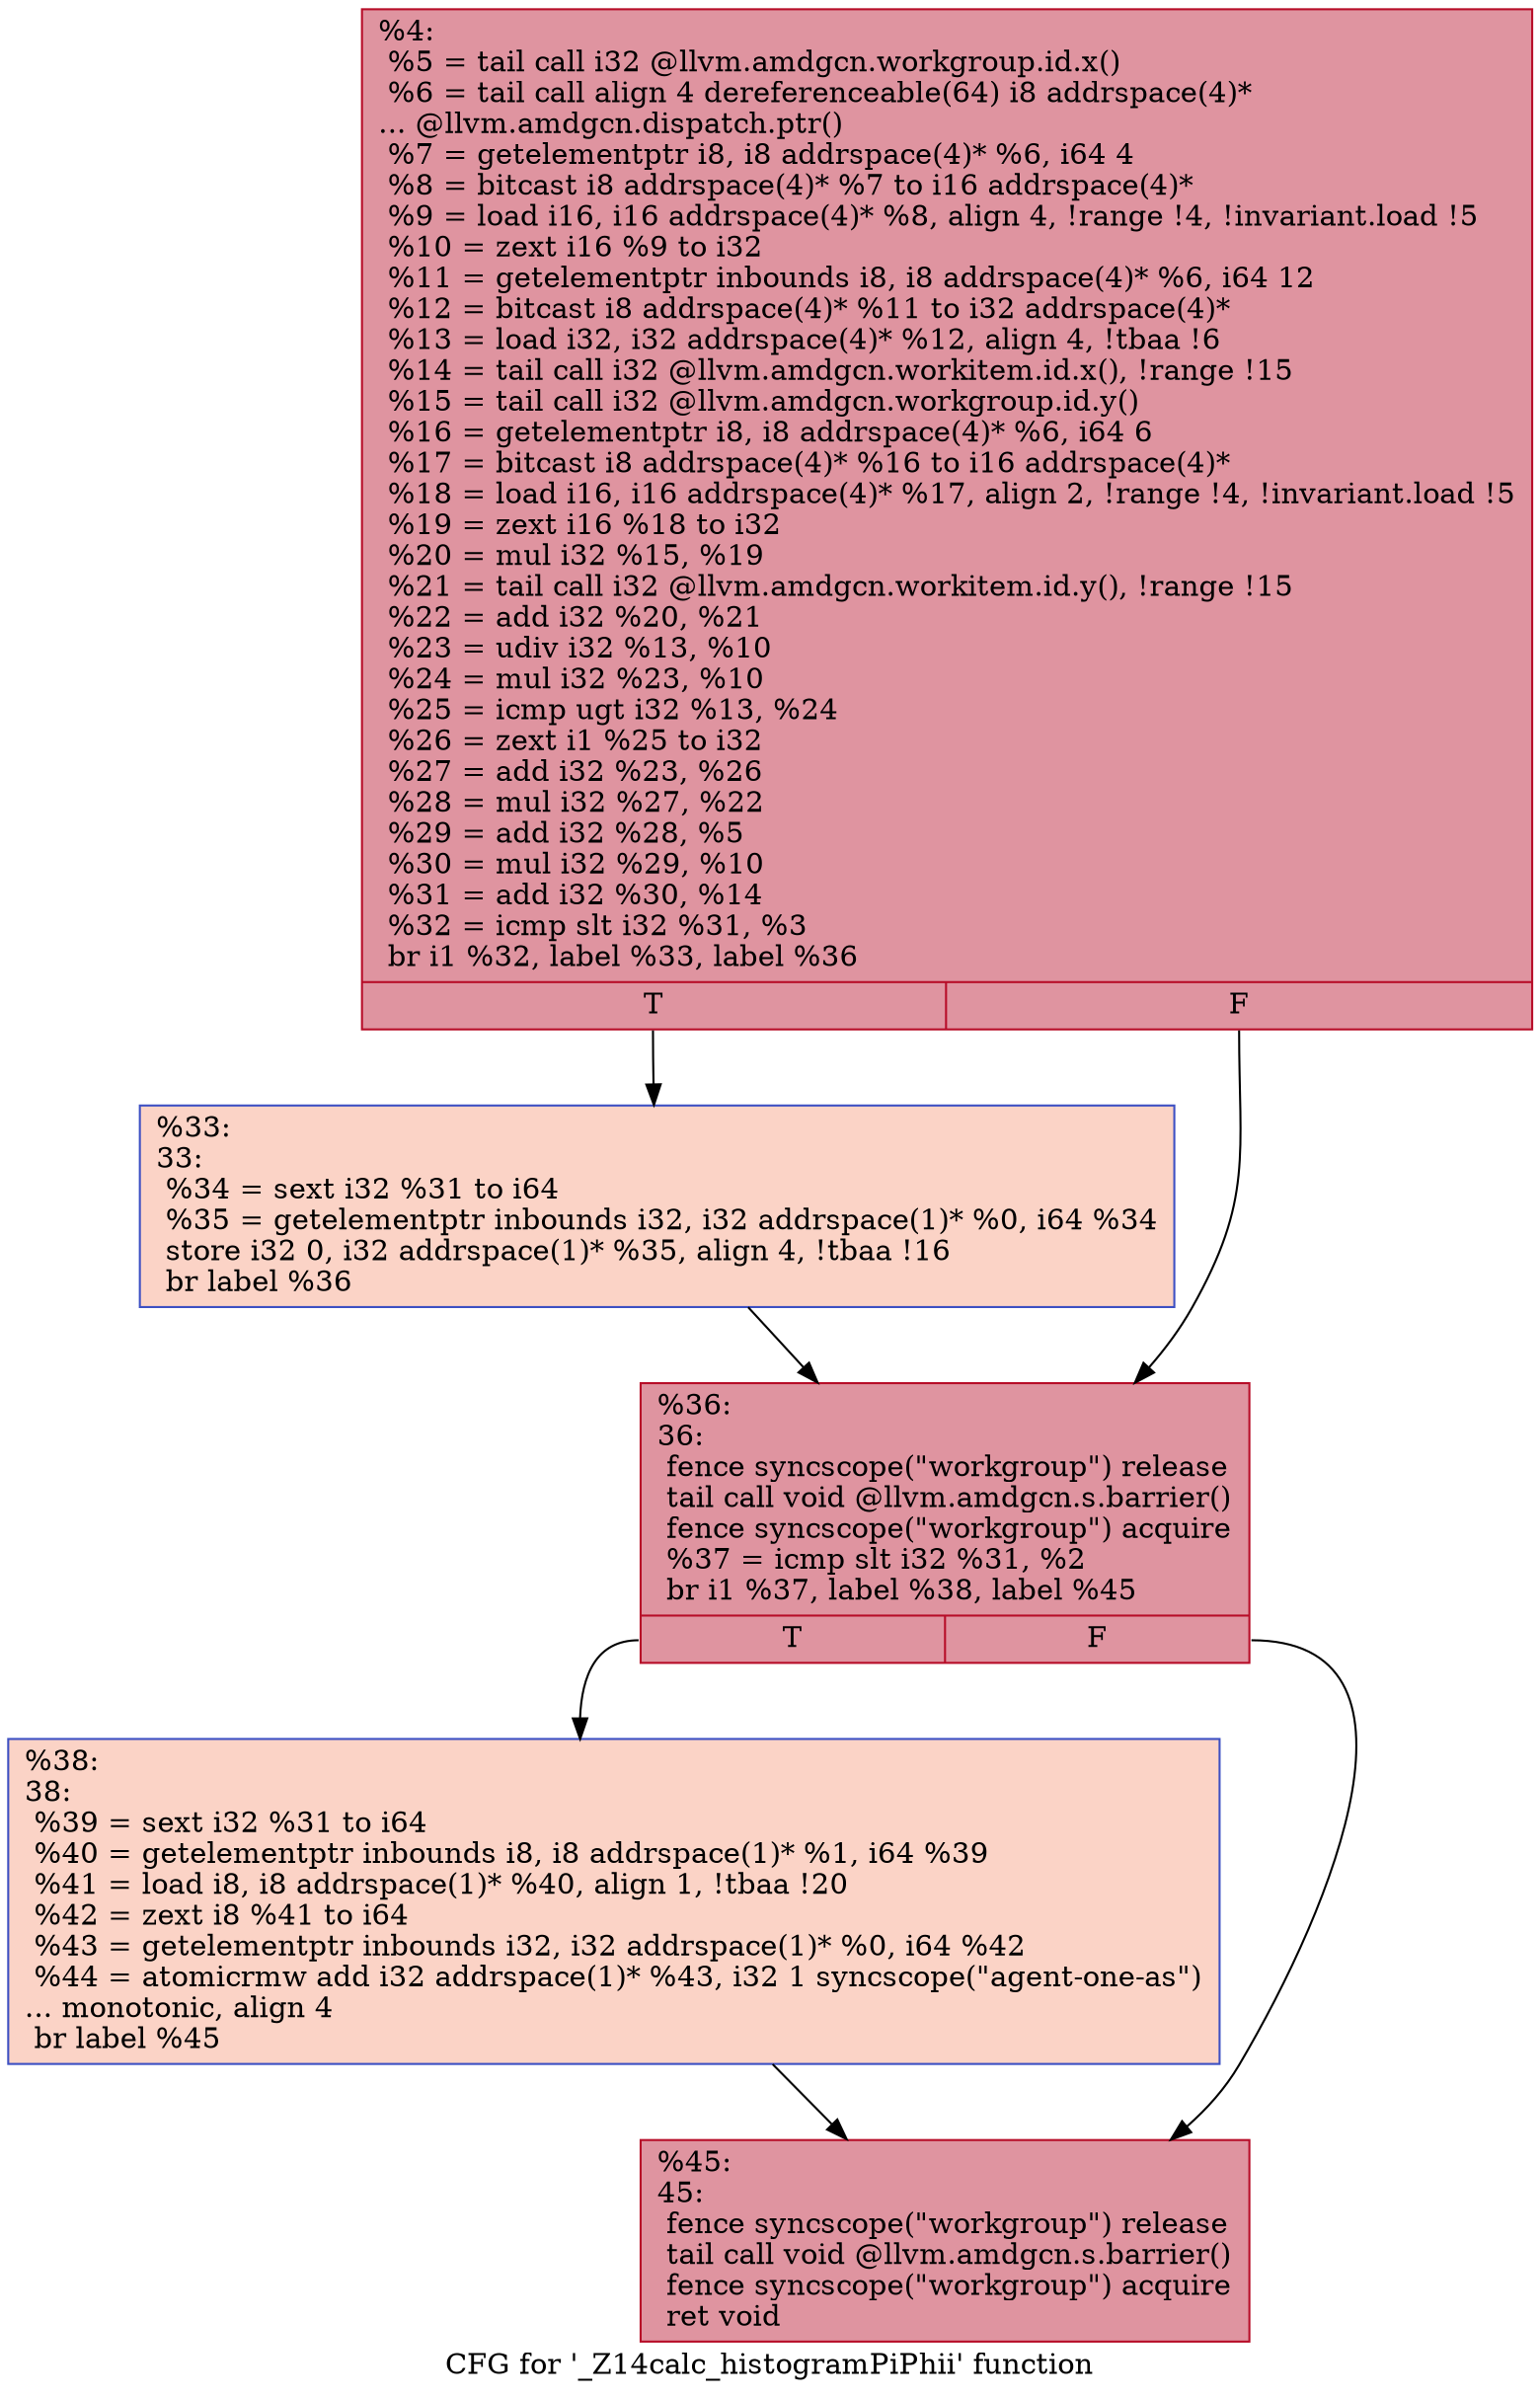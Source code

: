 digraph "CFG for '_Z14calc_histogramPiPhii' function" {
	label="CFG for '_Z14calc_histogramPiPhii' function";

	Node0x4b25030 [shape=record,color="#b70d28ff", style=filled, fillcolor="#b70d2870",label="{%4:\l  %5 = tail call i32 @llvm.amdgcn.workgroup.id.x()\l  %6 = tail call align 4 dereferenceable(64) i8 addrspace(4)*\l... @llvm.amdgcn.dispatch.ptr()\l  %7 = getelementptr i8, i8 addrspace(4)* %6, i64 4\l  %8 = bitcast i8 addrspace(4)* %7 to i16 addrspace(4)*\l  %9 = load i16, i16 addrspace(4)* %8, align 4, !range !4, !invariant.load !5\l  %10 = zext i16 %9 to i32\l  %11 = getelementptr inbounds i8, i8 addrspace(4)* %6, i64 12\l  %12 = bitcast i8 addrspace(4)* %11 to i32 addrspace(4)*\l  %13 = load i32, i32 addrspace(4)* %12, align 4, !tbaa !6\l  %14 = tail call i32 @llvm.amdgcn.workitem.id.x(), !range !15\l  %15 = tail call i32 @llvm.amdgcn.workgroup.id.y()\l  %16 = getelementptr i8, i8 addrspace(4)* %6, i64 6\l  %17 = bitcast i8 addrspace(4)* %16 to i16 addrspace(4)*\l  %18 = load i16, i16 addrspace(4)* %17, align 2, !range !4, !invariant.load !5\l  %19 = zext i16 %18 to i32\l  %20 = mul i32 %15, %19\l  %21 = tail call i32 @llvm.amdgcn.workitem.id.y(), !range !15\l  %22 = add i32 %20, %21\l  %23 = udiv i32 %13, %10\l  %24 = mul i32 %23, %10\l  %25 = icmp ugt i32 %13, %24\l  %26 = zext i1 %25 to i32\l  %27 = add i32 %23, %26\l  %28 = mul i32 %27, %22\l  %29 = add i32 %28, %5\l  %30 = mul i32 %29, %10\l  %31 = add i32 %30, %14\l  %32 = icmp slt i32 %31, %3\l  br i1 %32, label %33, label %36\l|{<s0>T|<s1>F}}"];
	Node0x4b25030:s0 -> Node0x4b28140;
	Node0x4b25030:s1 -> Node0x4b281d0;
	Node0x4b28140 [shape=record,color="#3d50c3ff", style=filled, fillcolor="#f59c7d70",label="{%33:\l33:                                               \l  %34 = sext i32 %31 to i64\l  %35 = getelementptr inbounds i32, i32 addrspace(1)* %0, i64 %34\l  store i32 0, i32 addrspace(1)* %35, align 4, !tbaa !16\l  br label %36\l}"];
	Node0x4b28140 -> Node0x4b281d0;
	Node0x4b281d0 [shape=record,color="#b70d28ff", style=filled, fillcolor="#b70d2870",label="{%36:\l36:                                               \l  fence syncscope(\"workgroup\") release\l  tail call void @llvm.amdgcn.s.barrier()\l  fence syncscope(\"workgroup\") acquire\l  %37 = icmp slt i32 %31, %2\l  br i1 %37, label %38, label %45\l|{<s0>T|<s1>F}}"];
	Node0x4b281d0:s0 -> Node0x4b29390;
	Node0x4b281d0:s1 -> Node0x4b293e0;
	Node0x4b29390 [shape=record,color="#3d50c3ff", style=filled, fillcolor="#f59c7d70",label="{%38:\l38:                                               \l  %39 = sext i32 %31 to i64\l  %40 = getelementptr inbounds i8, i8 addrspace(1)* %1, i64 %39\l  %41 = load i8, i8 addrspace(1)* %40, align 1, !tbaa !20\l  %42 = zext i8 %41 to i64\l  %43 = getelementptr inbounds i32, i32 addrspace(1)* %0, i64 %42\l  %44 = atomicrmw add i32 addrspace(1)* %43, i32 1 syncscope(\"agent-one-as\")\l... monotonic, align 4\l  br label %45\l}"];
	Node0x4b29390 -> Node0x4b293e0;
	Node0x4b293e0 [shape=record,color="#b70d28ff", style=filled, fillcolor="#b70d2870",label="{%45:\l45:                                               \l  fence syncscope(\"workgroup\") release\l  tail call void @llvm.amdgcn.s.barrier()\l  fence syncscope(\"workgroup\") acquire\l  ret void\l}"];
}

